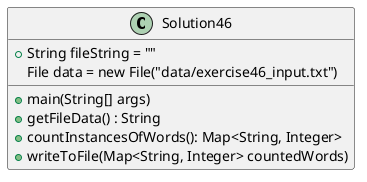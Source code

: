 @startuml
class Solution46 {

    +String fileString = ""
    {field}File data = new File("data/exercise46_input.txt")

    +main(String[] args)
    +getFileData() : String
    +countInstancesOfWords(): Map<String, Integer>
    +writeToFile(Map<String, Integer> countedWords)

}

@enduml